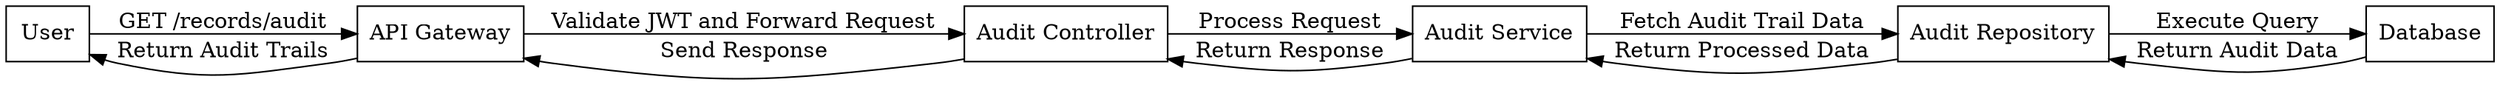 digraph GetAllAuditTrails {
    rankdir=LR;
    node [shape=rect];

    User -> "API Gateway" [label="GET /records/audit"];
    "API Gateway" -> "Audit Controller" [label="Validate JWT and Forward Request"];
    "Audit Controller" -> "Audit Service" [label="Process Request"];
    "Audit Service" -> "Audit Repository" [label="Fetch Audit Trail Data"];
    "Audit Repository" -> "Database" [label="Execute Query"];
    "Database" -> "Audit Repository" [label="Return Audit Data"];
    "Audit Repository" -> "Audit Service" [label="Return Processed Data"];
    "Audit Service" -> "Audit Controller" [label="Return Response"];
    "Audit Controller" -> "API Gateway" [label="Send Response"];
    "API Gateway" -> User [label="Return Audit Trails"];
}
